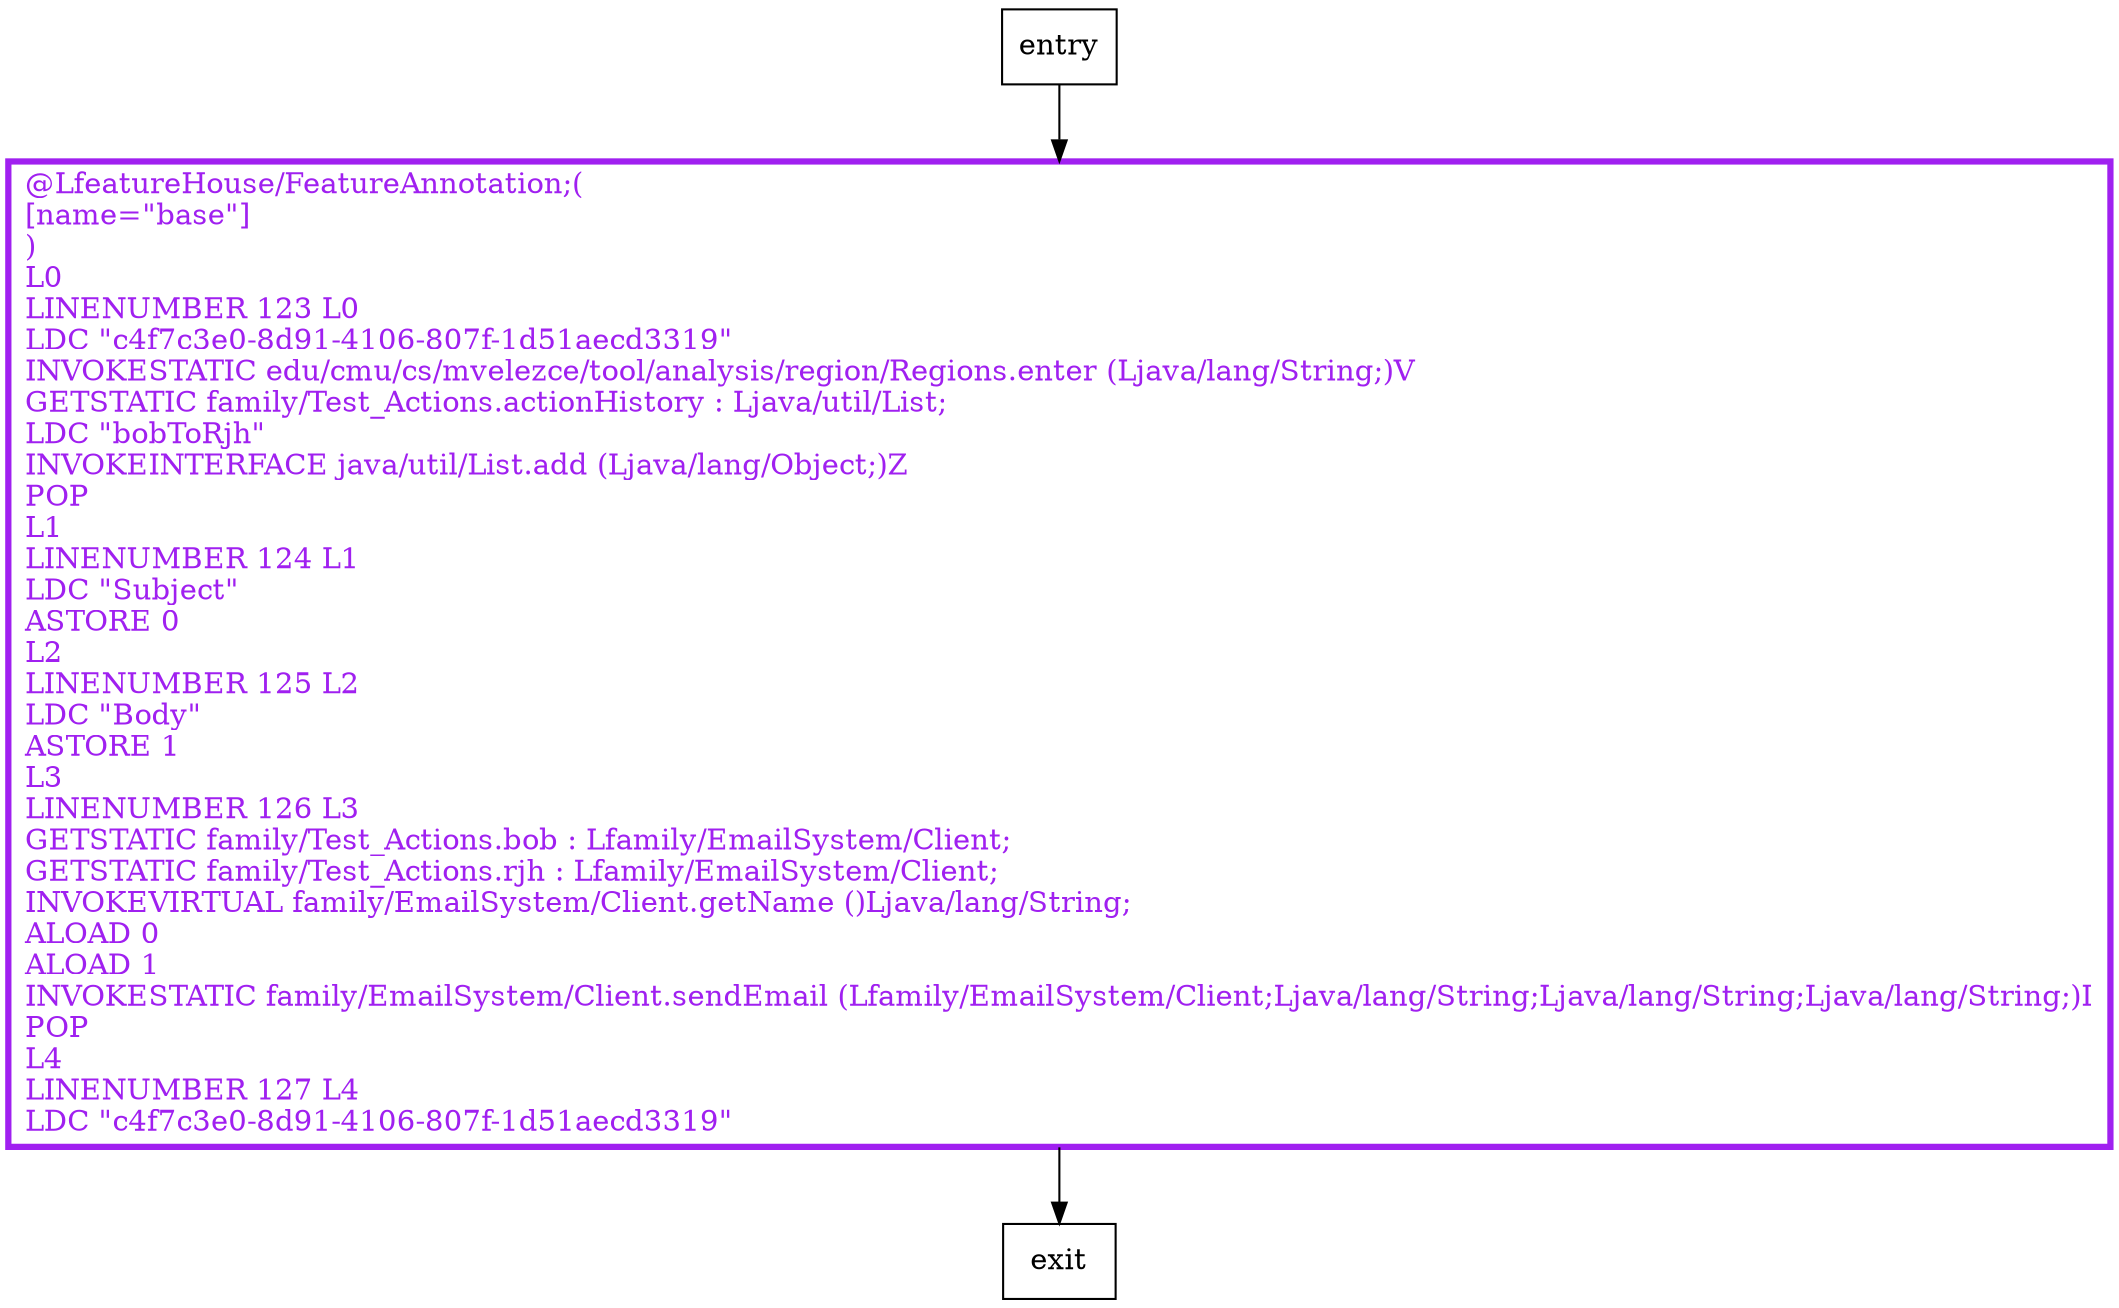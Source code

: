 digraph bobToRjh {
node [shape=record];
1687418752 [label="@LfeatureHouse/FeatureAnnotation;(\l[name=\"base\"]\l)\lL0\lLINENUMBER 123 L0\lLDC \"c4f7c3e0-8d91-4106-807f-1d51aecd3319\"\lINVOKESTATIC edu/cmu/cs/mvelezce/tool/analysis/region/Regions.enter (Ljava/lang/String;)V\lGETSTATIC family/Test_Actions.actionHistory : Ljava/util/List;\lLDC \"bobToRjh\"\lINVOKEINTERFACE java/util/List.add (Ljava/lang/Object;)Z\lPOP\lL1\lLINENUMBER 124 L1\lLDC \"Subject\"\lASTORE 0\lL2\lLINENUMBER 125 L2\lLDC \"Body\"\lASTORE 1\lL3\lLINENUMBER 126 L3\lGETSTATIC family/Test_Actions.bob : Lfamily/EmailSystem/Client;\lGETSTATIC family/Test_Actions.rjh : Lfamily/EmailSystem/Client;\lINVOKEVIRTUAL family/EmailSystem/Client.getName ()Ljava/lang/String;\lALOAD 0\lALOAD 1\lINVOKESTATIC family/EmailSystem/Client.sendEmail (Lfamily/EmailSystem/Client;Ljava/lang/String;Ljava/lang/String;Ljava/lang/String;)I\lPOP\lL4\lLINENUMBER 127 L4\lLDC \"c4f7c3e0-8d91-4106-807f-1d51aecd3319\"\l"];
entry;
exit;
entry -> 1687418752;
1687418752 -> exit;
1687418752[fontcolor="purple", penwidth=3, color="purple"];
}
